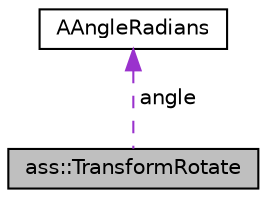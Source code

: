 digraph "ass::TransformRotate"
{
 // LATEX_PDF_SIZE
  edge [fontname="Helvetica",fontsize="10",labelfontname="Helvetica",labelfontsize="10"];
  node [fontname="Helvetica",fontsize="10",shape=record];
  Node1 [label="ass::TransformRotate",height=0.2,width=0.4,color="black", fillcolor="grey75", style="filled", fontcolor="black",tooltip="Controls the rendering offset transform of AView."];
  Node2 -> Node1 [dir="back",color="darkorchid3",fontsize="10",style="dashed",label=" angle" ,fontname="Helvetica"];
  Node2 [label="AAngleRadians",height=0.2,width=0.4,color="black", fillcolor="white", style="filled",URL="$classAAngleRadians.html",tooltip="Strong type used to store angle in radians."];
}
